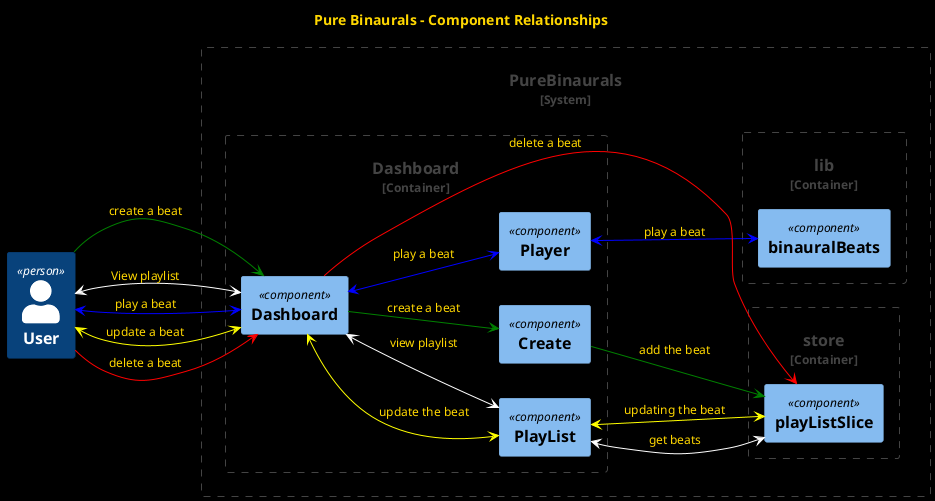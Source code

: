 @startuml Pure-Binaurals-Components

title Pure Binaurals - Component Relationships

left to right direction

set separator none

!include <C4/C4>
!include <C4/C4_Context>
!include <C4/C4_Component>

skinparam BackgroundColor black
skinparam DefaultFontColor gold

Person(User, "User")
System_Boundary(PureBinaurals, "PureBinaurals") {
  Container_Boundary(Dashboard, "Dashboard") {
    Component(Dashboard.Dashboard, "Dashboard")
    Component(Dashboard.Create, "Create")
    Component(Dashboard.PlayList, "PlayList")
    Component(Dashboard.Player, "Player")
  }

  Container_Boundary(store, "store") {
    Component(store.playListSlice, "playListSlice")
  }

  Container_Boundary(lib, "lib") {
    Component(lib.binauralBeats, "binauralBeats")
  }
}

'Create and save new beat
skinparam ArrowColor green
User --> Dashboard.Dashboard: "create a beat"
Dashboard.Dashboard --> Dashboard.Create: "create a beat"
Dashboard.Create --> store.playListSlice: "add the beat"
'view playlist
skinparam ArrowColor white
User <--> Dashboard.Dashboard: "View playlist"
Dashboard.Dashboard <--> Dashboard.PlayList: "view playlist"
Dashboard.PlayList <--> store.playListSlice: "get beats"
'Play beat
skinparam ArrowColor blue
User <--> Dashboard.Dashboard: "play a beat"
Dashboard.Dashboard <--> Dashboard.Player: "play a beat"
Dashboard.Player <--> lib.binauralBeats: "play a beat"
'update a beat
skinparam ArrowColor yellow
User <--> Dashboard.Dashboard: "update a beat"
Dashboard.Dashboard <--> Dashboard.PlayList: "update the beat"
Dashboard.PlayList <--> store.playListSlice: "updating the beat"
'delete a beat
skinparam ArrowColor red
User --> Dashboard.Dashboard: "delete a beat"
Dashboard.Dashboard --> store.playListSlice: "delete a beat"
@enduml
